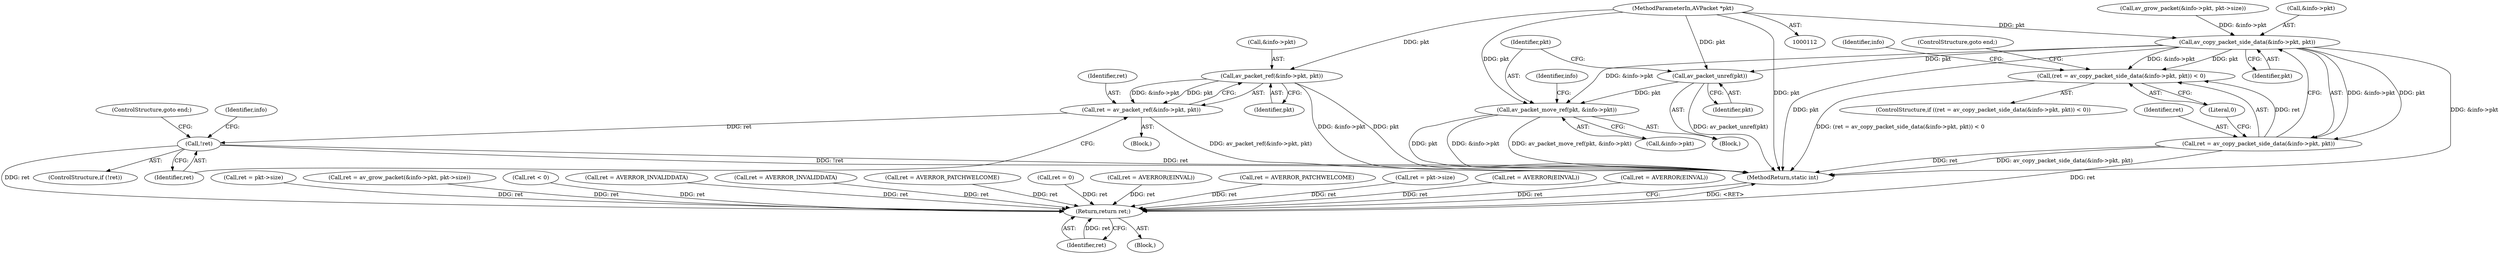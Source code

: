 digraph "0_FFmpeg_95556e27e2c1d56d9e18f5db34d6f756f3011148@pointer" {
"1000114" [label="(MethodParameterIn,AVPacket *pkt)"];
"1000574" [label="(Call,av_packet_ref(&info->pkt, pkt))"];
"1000572" [label="(Call,ret = av_packet_ref(&info->pkt, pkt))"];
"1000581" [label="(Call,!ret)"];
"1000681" [label="(Return,return ret;)"];
"1000645" [label="(Call,av_copy_packet_side_data(&info->pkt, pkt))"];
"1000642" [label="(Call,(ret = av_copy_packet_side_data(&info->pkt, pkt)) < 0)"];
"1000643" [label="(Call,ret = av_copy_packet_side_data(&info->pkt, pkt))"];
"1000660" [label="(Call,av_packet_unref(pkt))"];
"1000662" [label="(Call,av_packet_move_ref(pkt, &info->pkt))"];
"1000661" [label="(Identifier,pkt)"];
"1000571" [label="(Block,)"];
"1000670" [label="(Identifier,info)"];
"1000579" [label="(Identifier,pkt)"];
"1000573" [label="(Identifier,ret)"];
"1000581" [label="(Call,!ret)"];
"1000673" [label="(Call,ret = pkt->size)"];
"1000650" [label="(Identifier,pkt)"];
"1000664" [label="(Call,&info->pkt)"];
"1000682" [label="(Identifier,ret)"];
"1000681" [label="(Return,return ret;)"];
"1000651" [label="(Literal,0)"];
"1000593" [label="(Call,ret = av_grow_packet(&info->pkt, pkt->size))"];
"1000656" [label="(Identifier,info)"];
"1000422" [label="(Call,ret < 0)"];
"1000588" [label="(ControlStructure,goto end;)"];
"1000174" [label="(Call,ret = AVERROR_INVALIDDATA)"];
"1000562" [label="(Call,ret = AVERROR_INVALIDDATA)"];
"1000307" [label="(Call,ret = AVERROR_PATCHWELCOME)"];
"1000170" [label="(Call,ret = 0)"];
"1000433" [label="(Call,ret = AVERROR(EINVAL))"];
"1000259" [label="(Call,ret = AVERROR_PATCHWELCOME)"];
"1000575" [label="(Call,&info->pkt)"];
"1000663" [label="(Identifier,pkt)"];
"1000546" [label="(Call,ret = pkt->size)"];
"1000642" [label="(Call,(ret = av_copy_packet_side_data(&info->pkt, pkt)) < 0)"];
"1000595" [label="(Call,av_grow_packet(&info->pkt, pkt->size))"];
"1000590" [label="(Block,)"];
"1000641" [label="(ControlStructure,if ((ret = av_copy_packet_side_data(&info->pkt, pkt)) < 0))"];
"1000646" [label="(Call,&info->pkt)"];
"1000116" [label="(Block,)"];
"1000572" [label="(Call,ret = av_packet_ref(&info->pkt, pkt))"];
"1000238" [label="(Call,ret = AVERROR(EINVAL))"];
"1000215" [label="(Call,ret = AVERROR(EINVAL))"];
"1000643" [label="(Call,ret = av_copy_packet_side_data(&info->pkt, pkt))"];
"1000660" [label="(Call,av_packet_unref(pkt))"];
"1000644" [label="(Identifier,ret)"];
"1000114" [label="(MethodParameterIn,AVPacket *pkt)"];
"1000585" [label="(Identifier,info)"];
"1000645" [label="(Call,av_copy_packet_side_data(&info->pkt, pkt))"];
"1000580" [label="(ControlStructure,if (!ret))"];
"1000662" [label="(Call,av_packet_move_ref(pkt, &info->pkt))"];
"1000574" [label="(Call,av_packet_ref(&info->pkt, pkt))"];
"1000683" [label="(MethodReturn,static int)"];
"1000652" [label="(ControlStructure,goto end;)"];
"1000582" [label="(Identifier,ret)"];
"1000114" -> "1000112"  [label="AST: "];
"1000114" -> "1000683"  [label="DDG: pkt"];
"1000114" -> "1000574"  [label="DDG: pkt"];
"1000114" -> "1000645"  [label="DDG: pkt"];
"1000114" -> "1000660"  [label="DDG: pkt"];
"1000114" -> "1000662"  [label="DDG: pkt"];
"1000574" -> "1000572"  [label="AST: "];
"1000574" -> "1000579"  [label="CFG: "];
"1000575" -> "1000574"  [label="AST: "];
"1000579" -> "1000574"  [label="AST: "];
"1000572" -> "1000574"  [label="CFG: "];
"1000574" -> "1000683"  [label="DDG: &info->pkt"];
"1000574" -> "1000683"  [label="DDG: pkt"];
"1000574" -> "1000572"  [label="DDG: &info->pkt"];
"1000574" -> "1000572"  [label="DDG: pkt"];
"1000572" -> "1000571"  [label="AST: "];
"1000573" -> "1000572"  [label="AST: "];
"1000582" -> "1000572"  [label="CFG: "];
"1000572" -> "1000683"  [label="DDG: av_packet_ref(&info->pkt, pkt)"];
"1000572" -> "1000581"  [label="DDG: ret"];
"1000581" -> "1000580"  [label="AST: "];
"1000581" -> "1000582"  [label="CFG: "];
"1000582" -> "1000581"  [label="AST: "];
"1000585" -> "1000581"  [label="CFG: "];
"1000588" -> "1000581"  [label="CFG: "];
"1000581" -> "1000683"  [label="DDG: ret"];
"1000581" -> "1000683"  [label="DDG: !ret"];
"1000581" -> "1000681"  [label="DDG: ret"];
"1000681" -> "1000116"  [label="AST: "];
"1000681" -> "1000682"  [label="CFG: "];
"1000682" -> "1000681"  [label="AST: "];
"1000683" -> "1000681"  [label="CFG: "];
"1000681" -> "1000683"  [label="DDG: <RET>"];
"1000682" -> "1000681"  [label="DDG: ret"];
"1000259" -> "1000681"  [label="DDG: ret"];
"1000562" -> "1000681"  [label="DDG: ret"];
"1000238" -> "1000681"  [label="DDG: ret"];
"1000433" -> "1000681"  [label="DDG: ret"];
"1000422" -> "1000681"  [label="DDG: ret"];
"1000673" -> "1000681"  [label="DDG: ret"];
"1000593" -> "1000681"  [label="DDG: ret"];
"1000546" -> "1000681"  [label="DDG: ret"];
"1000170" -> "1000681"  [label="DDG: ret"];
"1000307" -> "1000681"  [label="DDG: ret"];
"1000174" -> "1000681"  [label="DDG: ret"];
"1000215" -> "1000681"  [label="DDG: ret"];
"1000643" -> "1000681"  [label="DDG: ret"];
"1000645" -> "1000643"  [label="AST: "];
"1000645" -> "1000650"  [label="CFG: "];
"1000646" -> "1000645"  [label="AST: "];
"1000650" -> "1000645"  [label="AST: "];
"1000643" -> "1000645"  [label="CFG: "];
"1000645" -> "1000683"  [label="DDG: pkt"];
"1000645" -> "1000683"  [label="DDG: &info->pkt"];
"1000645" -> "1000642"  [label="DDG: &info->pkt"];
"1000645" -> "1000642"  [label="DDG: pkt"];
"1000645" -> "1000643"  [label="DDG: &info->pkt"];
"1000645" -> "1000643"  [label="DDG: pkt"];
"1000595" -> "1000645"  [label="DDG: &info->pkt"];
"1000645" -> "1000660"  [label="DDG: pkt"];
"1000645" -> "1000662"  [label="DDG: &info->pkt"];
"1000642" -> "1000641"  [label="AST: "];
"1000642" -> "1000651"  [label="CFG: "];
"1000643" -> "1000642"  [label="AST: "];
"1000651" -> "1000642"  [label="AST: "];
"1000652" -> "1000642"  [label="CFG: "];
"1000656" -> "1000642"  [label="CFG: "];
"1000642" -> "1000683"  [label="DDG: (ret = av_copy_packet_side_data(&info->pkt, pkt)) < 0"];
"1000643" -> "1000642"  [label="DDG: ret"];
"1000644" -> "1000643"  [label="AST: "];
"1000651" -> "1000643"  [label="CFG: "];
"1000643" -> "1000683"  [label="DDG: ret"];
"1000643" -> "1000683"  [label="DDG: av_copy_packet_side_data(&info->pkt, pkt)"];
"1000660" -> "1000590"  [label="AST: "];
"1000660" -> "1000661"  [label="CFG: "];
"1000661" -> "1000660"  [label="AST: "];
"1000663" -> "1000660"  [label="CFG: "];
"1000660" -> "1000683"  [label="DDG: av_packet_unref(pkt)"];
"1000660" -> "1000662"  [label="DDG: pkt"];
"1000662" -> "1000590"  [label="AST: "];
"1000662" -> "1000664"  [label="CFG: "];
"1000663" -> "1000662"  [label="AST: "];
"1000664" -> "1000662"  [label="AST: "];
"1000670" -> "1000662"  [label="CFG: "];
"1000662" -> "1000683"  [label="DDG: pkt"];
"1000662" -> "1000683"  [label="DDG: &info->pkt"];
"1000662" -> "1000683"  [label="DDG: av_packet_move_ref(pkt, &info->pkt)"];
}
